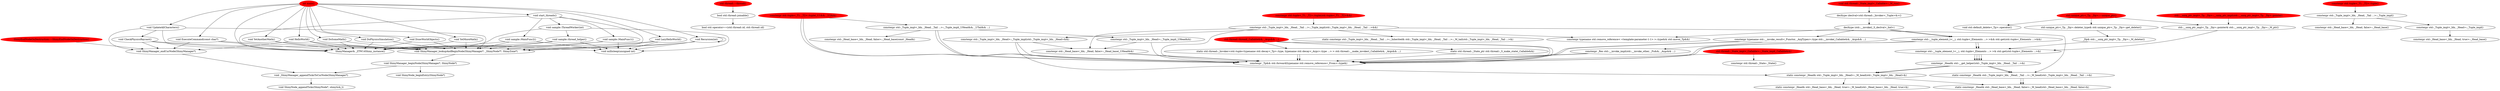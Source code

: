 digraph callgraph {
"void _ShinyManager_appendTicksToCurNode(ShinyManager*)" -> "void ShinyNode_appendTicks(ShinyNode*, shinytick_t)"
"void ShinyManager_beginNode(ShinyManager*, ShinyNode*)" -> "void ShinyNode_beginEntry(ShinyNode*)"
"void ShinyManager_beginNode(ShinyManager*, ShinyNode*)" -> "void _ShinyManager_appendTicksToCurNode(ShinyManager*)"
"void ShinyManager_lookupAndBeginNode(ShinyManager*, _ShinyNode**, ShinyZone*)" -> "void ShinyManager_beginNode(ShinyManager*, ShinyNode*)"
"void ShinyManager_endCurNode(ShinyManager*)" -> "void _ShinyManager_appendTicksToCurNode(ShinyManager*)"
"ShinyEndNodeOnDestruction::~ShinyEndNodeOnDestruction()"[style = "filled",color="red"]
"ShinyEndNodeOnDestruction::~ShinyEndNodeOnDestruction()" -> "void ShinyManager_endCurNode(ShinyManager*)"
"void YetMoreMath()" -> "ShinyManager& _ZTW14Shiny_instance()"
"void YetMoreMath()" -> "void ShinyManager_lookupAndBeginNode(ShinyManager*, _ShinyNode**, ShinyZone*)"
"void YetAnotherMath()" -> "ShinyManager& _ZTW14Shiny_instance()"
"void YetAnotherMath()" -> "void ShinyManager_lookupAndBeginNode(ShinyManager*, _ShinyNode**, ShinyZone*)"
"int main()"[style = "filled",color="red"]
"int main()" -> "void DoSomeMath()"
"int main()" -> "void Recursion(int)"
"int main()" -> "void YetAnotherMath()"
"int main()" -> "void LazyHelloWorld()"
"int main()" -> "void YetMoreMath()"
"int main()" -> "void HelloWorld()"
"int main()" -> "void UpdateAllCharacters()"
"int main()" -> "void DoPhysicsSimulation()"
"int main()" -> "void ExecuteCommand(const char*)"
"int main()" -> "void DrawWorldObjects()"
"int main()" -> "ShinyManager& _ZTW14Shiny_instance()"
"int main()" -> "void start_threads()"
"void DoSomeMath()" -> "ShinyManager& _ZTW14Shiny_instance()"
"void DoSomeMath()" -> "void ShinyManager_lookupAndBeginNode(ShinyManager*, _ShinyNode**, ShinyZone*)"
"void Recursion(int)" -> "ShinyManager& _ZTW14Shiny_instance()"
"void Recursion(int)" -> "void ShinyManager_lookupAndBeginNode(ShinyManager*, _ShinyNode**, ShinyZone*)"
"void Recursion(int)" -> "void Recursion(int)"
"void Recursion(int)" -> "void millisleep(unsigned int)"
"void ExecuteCommand(const char*)" -> "ShinyManager& _ZTW14Shiny_instance()"
"void ExecuteCommand(const char*)" -> "void ShinyManager_lookupAndBeginNode(ShinyManager*, _ShinyNode**, ShinyZone*)"
"void ExecuteCommand(const char*)" -> "void ShinyManager_endCurNode(ShinyManager*)"
"void DoPhysicsSimulation()" -> "ShinyManager& _ZTW14Shiny_instance()"
"void DoPhysicsSimulation()" -> "void ShinyManager_lookupAndBeginNode(ShinyManager*, _ShinyNode**, ShinyZone*)"
"void CheckPhysicsRaycast()" -> "ShinyManager& _ZTW14Shiny_instance()"
"void CheckPhysicsRaycast()" -> "void ShinyManager_lookupAndBeginNode(ShinyManager*, _ShinyNode**, ShinyZone*)"
"void CheckPhysicsRaycast()" -> "void ShinyManager_endCurNode(ShinyManager*)"
"void UpdateAllCharacters()" -> "ShinyManager& _ZTW14Shiny_instance()"
"void UpdateAllCharacters()" -> "void ShinyManager_lookupAndBeginNode(ShinyManager*, _ShinyNode**, ShinyZone*)"
"void UpdateAllCharacters()" -> "void ShinyManager_endCurNode(ShinyManager*)"
"void UpdateAllCharacters()" -> "void CheckPhysicsRaycast()"
"void DrawWorldObjects()" -> "ShinyManager& _ZTW14Shiny_instance()"
"void DrawWorldObjects()" -> "void ShinyManager_lookupAndBeginNode(ShinyManager*, _ShinyNode**, ShinyZone*)"
"void LazyHelloWorld()" -> "ShinyManager& _ZTW14Shiny_instance()"
"void LazyHelloWorld()" -> "void ShinyManager_lookupAndBeginNode(ShinyManager*, _ShinyNode**, ShinyZone*)"
"void LazyHelloWorld()" -> "void millisleep(unsigned int)"
"void HelloWorld()" -> "ShinyManager& _ZTW14Shiny_instance()"
"void HelloWorld()" -> "void ShinyManager_lookupAndBeginNode(ShinyManager*, _ShinyNode**, ShinyZone*)"
"void HelloWorld()" -> "void ShinyManager_endCurNode(ShinyManager*)"
"void HelloWorld()" -> "void millisleep(unsigned int)"
"std::thread::~thread()"[style = "filled",color="red"]
"std::thread::~thread()" -> "bool std::thread::joinable()"
"bool std::thread::joinable()" -> "bool std::operator==(std::thread::id, std::thread::id)"
"void sample::MainFunc1()" -> "ShinyManager& _ZTW14Shiny_instance()"
"void sample::MainFunc1()" -> "void ShinyManager_lookupAndBeginNode(ShinyManager*, _ShinyNode**, ShinyZone*)"
"void sample::MainFunc1()" -> "void millisleep(unsigned int)"
"void sample::MainFunc2()" -> "ShinyManager& _ZTW14Shiny_instance()"
"void sample::MainFunc2()" -> "void ShinyManager_lookupAndBeginNode(ShinyManager*, _ShinyNode**, ShinyZone*)"
"void sample::MainFunc2()" -> "void millisleep(unsigned int)"
"void sample::thread_helper()" -> "ShinyManager& _ZTW14Shiny_instance()"
"void sample::thread_helper()" -> "void ShinyManager_lookupAndBeginNode(ShinyManager*, _ShinyNode**, ShinyZone*)"
"void sample::thread_helper()" -> "void millisleep(unsigned int)"
"void sample::ThreadWorker(int)" -> "void sample::thread_helper()"
"void sample::ThreadWorker(int)" -> "ShinyManager& _ZTW14Shiny_instance()"
"void sample::ThreadWorker(int)" -> "void millisleep(unsigned int)"
"void start_threads()" -> "ShinyManager& _ZTW14Shiny_instance()"
"void start_threads()" -> "void sample::ThreadWorker(int)"
"void start_threads()" -> "void sample::MainFunc2()"
"void start_threads()" -> "void ShinyManager_lookupAndBeginNode(ShinyManager*, _ShinyNode**, ShinyZone*)"
"void start_threads()" -> "void sample::MainFunc1()"
"constexpr typename std::__invoke_result<_Functor, _ArgTypes>::type std::__invoke(_Callable&&, _Args&& ...)" -> "constexpr _Tp&& std::forward(typename std::remove_reference<_From>::type&)"
"constexpr typename std::__invoke_result<_Functor, _ArgTypes>::type std::__invoke(_Callable&&, _Args&& ...)" -> "constexpr _Tp&& std::forward(typename std::remove_reference<_From>::type&)"
"constexpr typename std::__invoke_result<_Functor, _ArgTypes>::type std::__invoke(_Callable&&, _Args&& ...)" -> "constexpr _Res std::__invoke_impl(std::__invoke_other, _Fn&&, _Args&& ...)"
"std::thread::thread(_Callable&&, _Args&& ...)"[style = "filled",color="red"]
"std::thread::thread(_Callable&&, _Args&& ...)" -> "constexpr _Tp&& std::forward(typename std::remove_reference<_From>::type&)"
"std::thread::thread(_Callable&&, _Args&& ...)" -> "static std::thread::_Invoker<std::tuple<typename std::decay<_Tp>::type, typename std::decay<_Args>::type ...> > std::thread::__make_invoker(_Callable&&, _Args&& ...)"
"std::thread::thread(_Callable&&, _Args&& ...)" -> "constexpr _Tp&& std::forward(typename std::remove_reference<_From>::type&)"
"std::thread::thread(_Callable&&, _Args&& ...)" -> "static std::thread::_State_ptr std::thread::_S_make_state(_Callable&&)"
"constexpr std::tuple<_T1, _T2>::tuple(_U1&&, _U2&&)"[style = "filled",color="red"]
"constexpr std::tuple<_T1, _T2>::tuple(_U1&&, _U2&&)" -> "constexpr _Tp&& std::forward(typename std::remove_reference<_From>::type&)"
"constexpr std::tuple<_T1, _T2>::tuple(_U1&&, _U2&&)" -> "constexpr _Tp&& std::forward(typename std::remove_reference<_From>::type&)"
"constexpr std::tuple<_T1, _T2>::tuple(_U1&&, _U2&&)" -> "constexpr std::_Tuple_impl<_Idx, _Head, _Tail ...>::_Tuple_impl(_UHead&&, _UTail&& ...)"
"constexpr std::_Tuple_impl<_Idx, _Head, _Tail ...>::_Tuple_impl(_UHead&&, _UTail&& ...)" -> "constexpr std::_Tuple_impl<_Idx, _Head>::_Tuple_impl(_UHead&&)"
"constexpr std::_Tuple_impl<_Idx, _Head, _Tail ...>::_Tuple_impl(_UHead&&, _UTail&& ...)" -> "constexpr _Tp&& std::forward(typename std::remove_reference<_From>::type&)"
"constexpr std::_Tuple_impl<_Idx, _Head, _Tail ...>::_Tuple_impl(_UHead&&, _UTail&& ...)" -> "constexpr std::_Head_base<_Idx, _Head, false>::_Head_base(const _Head&)"
"constexpr std::_Tuple_impl<_Idx, _Head, _Tail ...>::_Tuple_impl(_UHead&&, _UTail&& ...)" -> "constexpr _Tp&& std::forward(typename std::remove_reference<_From>::type&)"
"constexpr std::_Tuple_impl<_Idx, _Head>::_Tuple_impl(_UHead&&)" -> "constexpr _Tp&& std::forward(typename std::remove_reference<_From>::type&)"
"constexpr std::_Tuple_impl<_Idx, _Head>::_Tuple_impl(_UHead&&)" -> "constexpr std::_Head_base<_Idx, _Head, false>::_Head_base(_UHead&&)"
"constexpr std::_Head_base<_Idx, _Head, false>::_Head_base(_UHead&&)" -> "constexpr _Tp&& std::forward(typename std::remove_reference<_From>::type&)"
"constexpr std::_Head_base<_Idx, _Head, false>::_Head_base(_UHead&&)" -> "constexpr _Tp&& std::forward(typename std::remove_reference<_From>::type&)"
"static constexpr _Head& std::_Tuple_impl<_Idx, _Head>::_M_head(std::_Tuple_impl<_Idx, _Head>&)" -> "static constexpr _Head& std::_Head_base<_Idx, _Head, true>::_M_head(std::_Head_base<_Idx, _Head, true>&)"
"static constexpr _Head& std::_Tuple_impl<_Idx, _Head>::_M_head(std::_Tuple_impl<_Idx, _Head>&)" -> "static constexpr _Head& std::_Head_base<_Idx, _Head, false>::_M_head(std::_Head_base<_Idx, _Head, false>&)"
"constexpr std::_Tuple_impl<_Idx, _Head>::_Tuple_impl(std::_Tuple_impl<_Idx, _Head>&&)" -> "constexpr _Tp&& std::forward(typename std::remove_reference<_From>::type&)"
"constexpr std::_Tuple_impl<_Idx, _Head>::_Tuple_impl(std::_Tuple_impl<_Idx, _Head>&&)" -> "static constexpr _Head& std::_Tuple_impl<_Idx, _Head>::_M_head(std::_Tuple_impl<_Idx, _Head>&)"
"constexpr std::_Tuple_impl<_Idx, _Head>::_Tuple_impl(std::_Tuple_impl<_Idx, _Head>&&)" -> "constexpr std::_Head_base<_Idx, _Head, false>::_Head_base(_UHead&&)"
"constexpr std::tuple<_T1, _T2>::tuple(std::tuple<_T1, _T2>&&)"[style = "filled",color="red"]
"constexpr std::tuple<_T1, _T2>::tuple(std::tuple<_T1, _T2>&&)" -> "constexpr std::_Tuple_impl<_Idx, _Head, _Tail ...>::_Tuple_impl(std::_Tuple_impl<_Idx, _Head, _Tail ...>&&)"
"static std::thread::_Invoker<std::tuple<typename std::decay<_Tp>::type, typename std::decay<_Args>::type ...> > std::thread::__make_invoker(_Callable&&, _Args&& ...)" -> "constexpr _Tp&& std::forward(typename std::remove_reference<_From>::type&)"
"static std::thread::_Invoker<std::tuple<typename std::decay<_Tp>::type, typename std::decay<_Args>::type ...> > std::thread::__make_invoker(_Callable&&, _Args&& ...)" -> "constexpr _Tp&& std::forward(typename std::remove_reference<_From>::type&)"
"constexpr _Res std::__invoke_impl(std::__invoke_other, _Fn&&, _Args&& ...)" -> "constexpr _Tp&& std::forward(typename std::remove_reference<_From>::type&)"
"constexpr _Res std::__invoke_impl(std::__invoke_other, _Fn&&, _Args&& ...)" -> "constexpr _Tp&& std::forward(typename std::remove_reference<_From>::type&)"
"static std::thread::_State_ptr std::thread::_S_make_state(_Callable&&)" -> "constexpr _Tp&& std::forward(typename std::remove_reference<_From>::type&)"
"std::unique_ptr<_Tp, _Dp>::~unique_ptr()"[style = "filled",color="red"]
"std::unique_ptr<_Tp, _Dp>::~unique_ptr()" -> "std::__uniq_ptr_impl<_Tp, _Dp>::pointer& std::__uniq_ptr_impl<_Tp, _Dp>::_M_ptr()"
"std::unique_ptr<_Tp, _Dp>::~unique_ptr()" -> "std::unique_ptr<_Tp, _Dp>::deleter_type& std::unique_ptr<_Tp, _Dp>::get_deleter()"
"std::unique_ptr<_Tp, _Dp>::~unique_ptr()" -> "void std::default_delete<_Tp>::operator()"
"static constexpr _Head& std::_Tuple_impl<_Idx, _Head, _Tail ...>::_M_head(std::_Tuple_impl<_Idx, _Head, _Tail ...>&)" -> "static constexpr _Head& std::_Head_base<_Idx, _Head, false>::_M_head(std::_Head_base<_Idx, _Head, false>&)"
"static constexpr _Head& std::_Tuple_impl<_Idx, _Head, _Tail ...>::_M_head(std::_Tuple_impl<_Idx, _Head, _Tail ...>&)" -> "static constexpr _Head& std::_Head_base<_Idx, _Head, false>::_M_head(std::_Head_base<_Idx, _Head, false>&)"
"constexpr std::_Tuple_impl<_Idx, _Head, _Tail ...>::_Tuple_impl(std::_Tuple_impl<_Idx, _Head, _Tail ...>&&)" -> "constexpr _Tp&& std::forward(typename std::remove_reference<_From>::type&)"
"constexpr std::_Tuple_impl<_Idx, _Head, _Tail ...>::_Tuple_impl(std::_Tuple_impl<_Idx, _Head, _Tail ...>&&)" -> "static constexpr _Head& std::_Tuple_impl<_Idx, _Head, _Tail ...>::_M_head(std::_Tuple_impl<_Idx, _Head, _Tail ...>&)"
"constexpr std::_Tuple_impl<_Idx, _Head, _Tail ...>::_Tuple_impl(std::_Tuple_impl<_Idx, _Head, _Tail ...>&&)" -> "constexpr std::_Tuple_impl<_Idx, _Head>::_Tuple_impl(std::_Tuple_impl<_Idx, _Head>&&)"
"constexpr std::_Tuple_impl<_Idx, _Head, _Tail ...>::_Tuple_impl(std::_Tuple_impl<_Idx, _Head, _Tail ...>&&)" -> "constexpr typename std::remove_reference< <template-parameter-1-1> >::type&& std::move(_Tp&&)"
"constexpr std::_Tuple_impl<_Idx, _Head, _Tail ...>::_Tuple_impl(std::_Tuple_impl<_Idx, _Head, _Tail ...>&&)" -> "static constexpr std::_Tuple_impl<_Idx, _Head, _Tail ...>::_Inherited& std::_Tuple_impl<_Idx, _Head, _Tail ...>::_M_tail(std::_Tuple_impl<_Idx, _Head, _Tail ...>&)"
"constexpr std::_Tuple_impl<_Idx, _Head, _Tail ...>::_Tuple_impl(std::_Tuple_impl<_Idx, _Head, _Tail ...>&&)" -> "constexpr std::_Head_base<_Idx, _Head, false>::_Head_base(_UHead&&)"
"std::thread::_State_impl<_Callable>::_State_impl(_Callable&&)"[style = "filled",color="red"]
"std::thread::_State_impl<_Callable>::_State_impl(_Callable&&)" -> "constexpr _Tp&& std::forward(typename std::remove_reference<_From>::type&)"
"std::thread::_State_impl<_Callable>::_State_impl(_Callable&&)" -> "constexpr std::thread::_State::_State()"
"std::__uniq_ptr_impl<_Tp, _Dp>::pointer& std::__uniq_ptr_impl<_Tp, _Dp>::_M_ptr()" -> "constexpr std::__tuple_element_t<__i, std::tuple<_Elements ...> >& std::get(std::tuple<_Elements ...>&)"
"std::unique_ptr<_Tp, _Dp>::deleter_type& std::unique_ptr<_Tp, _Dp>::get_deleter()" -> "_Dp& std::__uniq_ptr_impl<_Tp, _Dp>::_M_deleter()"
"std::__uniq_ptr_impl<_Tp, _Dp>::__uniq_ptr_impl(std::__uniq_ptr_impl<_Tp, _Dp>::pointer)"[style = "filled",color="red"]
"std::__uniq_ptr_impl<_Tp, _Dp>::__uniq_ptr_impl(std::__uniq_ptr_impl<_Tp, _Dp>::pointer)" -> "std::__uniq_ptr_impl<_Tp, _Dp>::pointer& std::__uniq_ptr_impl<_Tp, _Dp>::_M_ptr()"
"constexpr std::__tuple_element_t<__i, std::tuple<_Elements ...> >& std::get(std::tuple<_Elements ...>&)" -> "constexpr _Head& std::__get_helper(std::_Tuple_impl<_Idx, _Head, _Tail ...>&)"
"constexpr std::__tuple_element_t<__i, std::tuple<_Elements ...> >& std::get(std::tuple<_Elements ...>&)" -> "constexpr _Head& std::__get_helper(std::_Tuple_impl<_Idx, _Head, _Tail ...>&)"
"constexpr std::__tuple_element_t<__i, std::tuple<_Elements ...> >& std::get(std::tuple<_Elements ...>&)" -> "constexpr _Head& std::__get_helper(std::_Tuple_impl<_Idx, _Head, _Tail ...>&)"
"constexpr std::__tuple_element_t<__i, std::tuple<_Elements ...> >& std::get(std::tuple<_Elements ...>&)" -> "constexpr _Head& std::__get_helper(std::_Tuple_impl<_Idx, _Head, _Tail ...>&)"
"_Dp& std::__uniq_ptr_impl<_Tp, _Dp>::_M_deleter()" -> "constexpr std::__tuple_element_t<__i, std::tuple<_Elements ...> >& std::get(std::tuple<_Elements ...>&)"
"constexpr std::tuple<_T1, _T2>::tuple()"[style = "filled",color="red"]
"constexpr std::tuple<_T1, _T2>::tuple()" -> "constexpr std::_Tuple_impl<_Idx, _Head, _Tail ...>::_Tuple_impl()"
"constexpr _Head& std::__get_helper(std::_Tuple_impl<_Idx, _Head, _Tail ...>&)" -> "static constexpr _Head& std::_Tuple_impl<_Idx, _Head, _Tail ...>::_M_head(std::_Tuple_impl<_Idx, _Head, _Tail ...>&)"
"constexpr _Head& std::__get_helper(std::_Tuple_impl<_Idx, _Head, _Tail ...>&)" -> "static constexpr _Head& std::_Tuple_impl<_Idx, _Head, _Tail ...>::_M_head(std::_Tuple_impl<_Idx, _Head, _Tail ...>&)"
"constexpr _Head& std::__get_helper(std::_Tuple_impl<_Idx, _Head, _Tail ...>&)" -> "static constexpr _Head& std::_Tuple_impl<_Idx, _Head>::_M_head(std::_Tuple_impl<_Idx, _Head>&)"
"constexpr _Head& std::__get_helper(std::_Tuple_impl<_Idx, _Head, _Tail ...>&)" -> "static constexpr _Head& std::_Tuple_impl<_Idx, _Head>::_M_head(std::_Tuple_impl<_Idx, _Head>&)"
"constexpr std::_Tuple_impl<_Idx, _Head, _Tail ...>::_Tuple_impl()" -> "constexpr std::_Head_base<_Idx, _Head, false>::_Head_base()"
"constexpr std::_Tuple_impl<_Idx, _Head, _Tail ...>::_Tuple_impl()" -> "constexpr std::_Tuple_impl<_Idx, _Head>::_Tuple_impl()"
"constexpr std::_Tuple_impl<_Idx, _Head>::_Tuple_impl()" -> "constexpr std::_Head_base<_Idx, _Head, true>::_Head_base()"
"void std::thread::_State_impl<_Callable>::_M_run()"[style = "filled",color="red"]
"void std::thread::_State_impl<_Callable>::_M_run()" -> "decltype (declval<std::thread::_Invoker<_Tuple>&>()"
"decltype (declval<std::thread::_Invoker<_Tuple>&>()" -> "decltype (std::__invoke((_S_declval<_Ind>)"
"decltype (std::__invoke((_S_declval<_Ind>)" -> "constexpr std::__tuple_element_t<__i, std::tuple<_Elements ...> >&& std::get(std::tuple<_Elements ...>&&)"
"decltype (std::__invoke((_S_declval<_Ind>)" -> "constexpr typename std::remove_reference< <template-parameter-1-1> >::type&& std::move(_Tp&&)"
"decltype (std::__invoke((_S_declval<_Ind>)" -> "constexpr std::__tuple_element_t<__i, std::tuple<_Elements ...> >&& std::get(std::tuple<_Elements ...>&&)"
"decltype (std::__invoke((_S_declval<_Ind>)" -> "constexpr typename std::__invoke_result<_Functor, _ArgTypes>::type std::__invoke(_Callable&&, _Args&& ...)"
"constexpr std::__tuple_element_t<__i, std::tuple<_Elements ...> >&& std::get(std::tuple<_Elements ...>&&)" -> "constexpr std::__tuple_element_t<__i, std::tuple<_Elements ...> >& std::get(std::tuple<_Elements ...>&)"
"constexpr std::__tuple_element_t<__i, std::tuple<_Elements ...> >&& std::get(std::tuple<_Elements ...>&&)" -> "constexpr _Tp&& std::forward(typename std::remove_reference<_From>::type&)"
"constexpr std::__tuple_element_t<__i, std::tuple<_Elements ...> >&& std::get(std::tuple<_Elements ...>&&)" -> "constexpr _Tp&& std::forward(typename std::remove_reference<_From>::type&)"
"constexpr std::__tuple_element_t<__i, std::tuple<_Elements ...> >&& std::get(std::tuple<_Elements ...>&&)" -> "constexpr std::__tuple_element_t<__i, std::tuple<_Elements ...> >& std::get(std::tuple<_Elements ...>&)"
}
